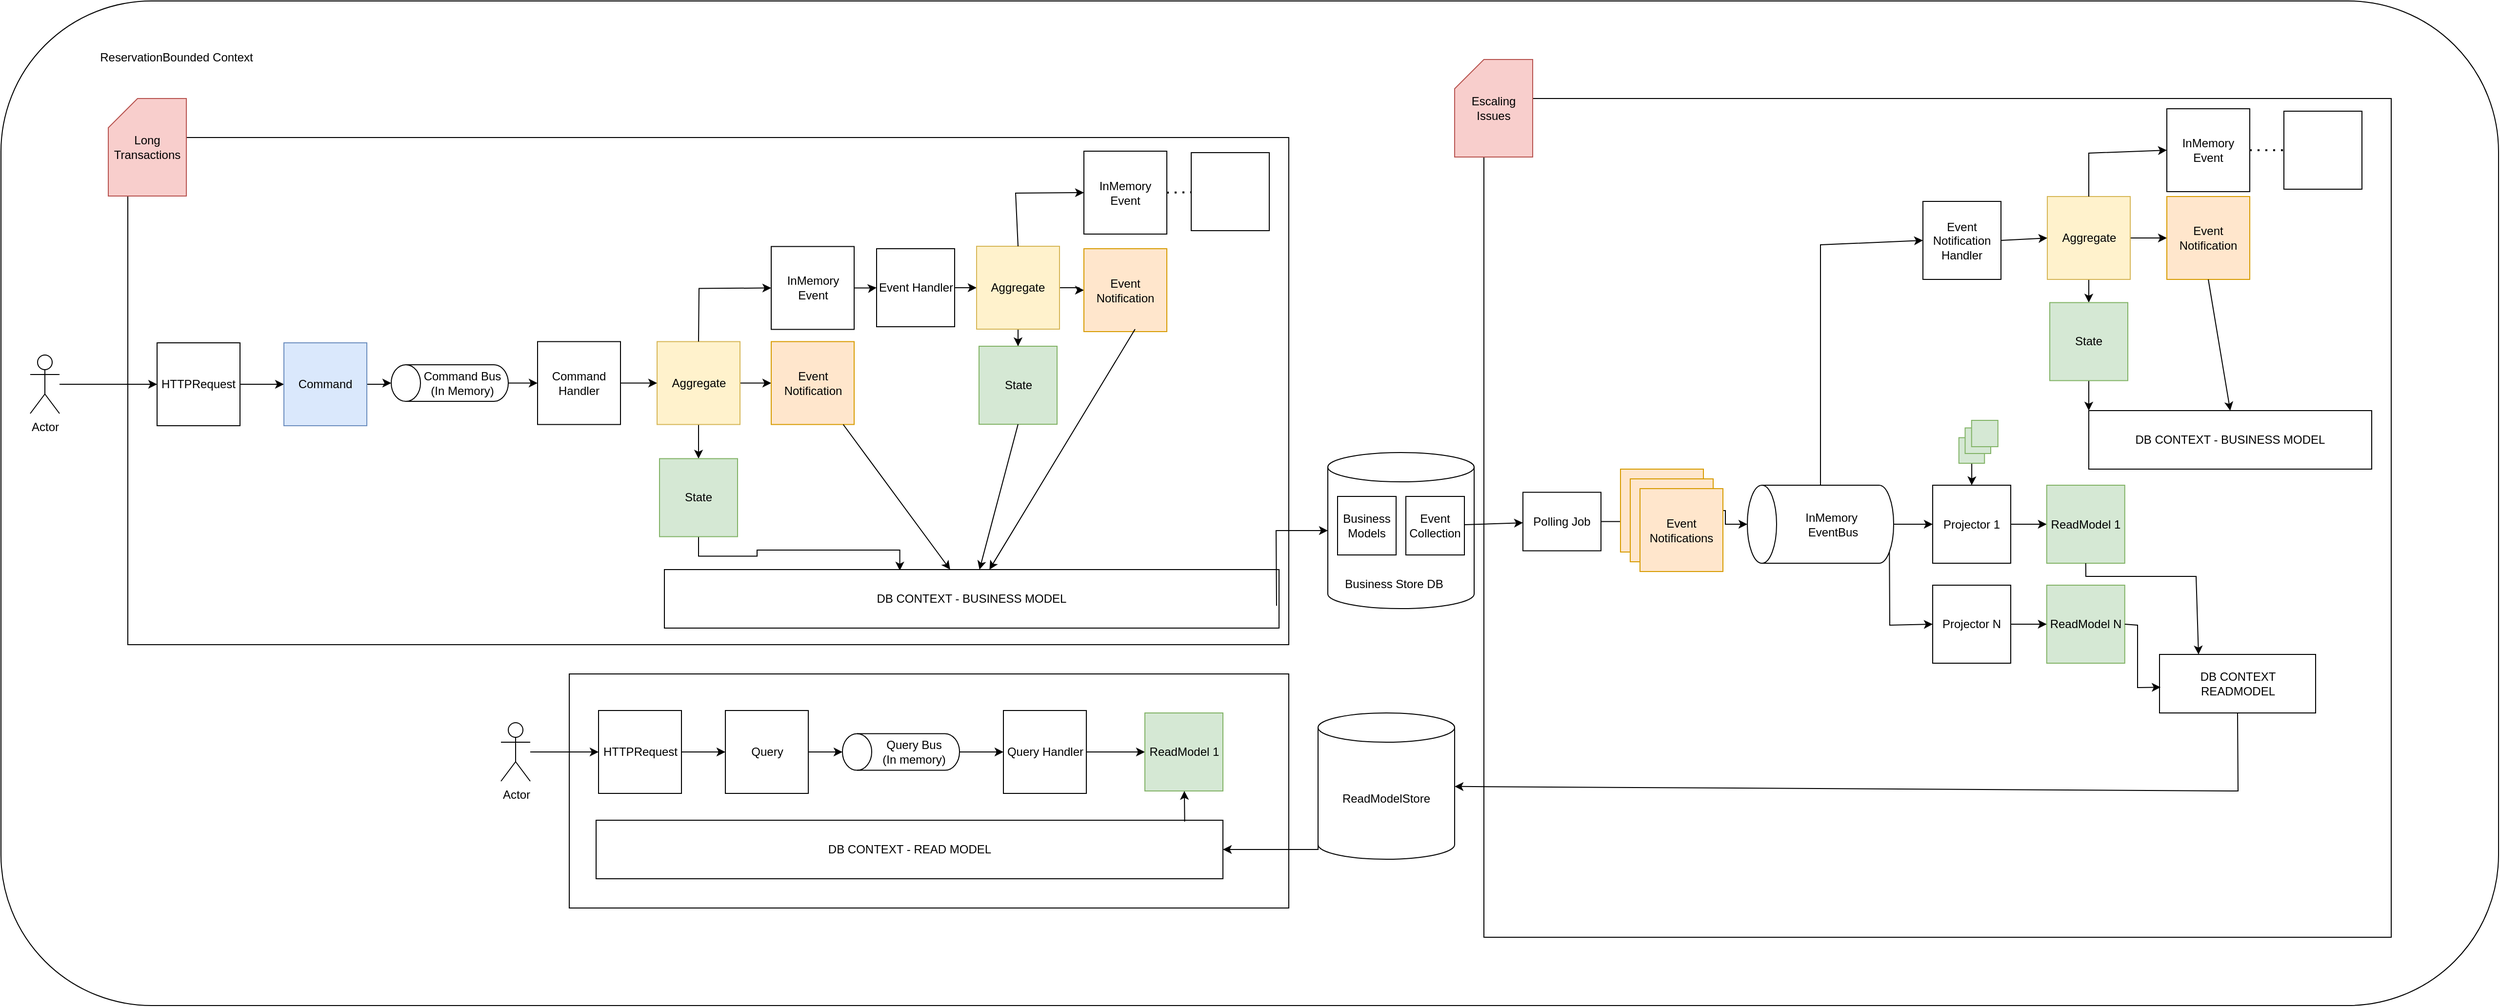 <mxfile version="26.1.1">
  <diagram name="Página-1" id="z6vTRzj0kmzRLpqOFKyu">
    <mxGraphModel dx="1434" dy="974" grid="1" gridSize="10" guides="1" tooltips="1" connect="1" arrows="1" fold="1" page="1" pageScale="1" pageWidth="16540" pageHeight="11690" math="0" shadow="0">
      <root>
        <mxCell id="0" />
        <mxCell id="1" parent="0" />
        <mxCell id="SAamHmddQpqkNaCOo8cr-133" value="" style="rounded=1;whiteSpace=wrap;html=1;" parent="1" vertex="1">
          <mxGeometry x="1420" y="190" width="2560" height="1030" as="geometry" />
        </mxCell>
        <mxCell id="SAamHmddQpqkNaCOo8cr-131" value="" style="rounded=0;whiteSpace=wrap;html=1;" parent="1" vertex="1">
          <mxGeometry x="2940" y="290" width="930" height="860" as="geometry" />
        </mxCell>
        <mxCell id="fKZ0gMgpDoCXiPcIjgYh-81" value="" style="rounded=0;whiteSpace=wrap;html=1;fillColor=default;" parent="1" vertex="1">
          <mxGeometry x="1550" y="330" width="1190" height="520" as="geometry" />
        </mxCell>
        <mxCell id="SAamHmddQpqkNaCOo8cr-94" value="" style="edgeStyle=orthogonalEdgeStyle;rounded=0;orthogonalLoop=1;jettySize=auto;html=1;" parent="1" source="fKZ0gMgpDoCXiPcIjgYh-31" target="fKZ0gMgpDoCXiPcIjgYh-32" edge="1">
          <mxGeometry relative="1" as="geometry" />
        </mxCell>
        <mxCell id="fKZ0gMgpDoCXiPcIjgYh-31" value="Projector 1" style="whiteSpace=wrap;html=1;aspect=fixed;" parent="1" vertex="1">
          <mxGeometry x="3400" y="686.5" width="80" height="80" as="geometry" />
        </mxCell>
        <mxCell id="fKZ0gMgpDoCXiPcIjgYh-32" value="ReadModel 1" style="whiteSpace=wrap;html=1;aspect=fixed;fillColor=#d5e8d4;strokeColor=#82b366;" parent="1" vertex="1">
          <mxGeometry x="3516.87" y="686.5" width="80" height="80" as="geometry" />
        </mxCell>
        <mxCell id="fKZ0gMgpDoCXiPcIjgYh-33" value="ReadModel N" style="whiteSpace=wrap;html=1;aspect=fixed;fillColor=#d5e8d4;strokeColor=#82b366;" parent="1" vertex="1">
          <mxGeometry x="3516.87" y="789" width="80" height="80" as="geometry" />
        </mxCell>
        <mxCell id="fKZ0gMgpDoCXiPcIjgYh-34" value="ReadModelStore" style="shape=cylinder3;whiteSpace=wrap;html=1;boundedLbl=1;backgroundOutline=1;size=15;" parent="1" vertex="1">
          <mxGeometry x="2770" y="920" width="140" height="150" as="geometry" />
        </mxCell>
        <mxCell id="fKZ0gMgpDoCXiPcIjgYh-68" value="" style="rounded=0;whiteSpace=wrap;html=1;fillColor=default;" parent="1" vertex="1">
          <mxGeometry x="2002.5" y="880" width="737.5" height="240" as="geometry" />
        </mxCell>
        <mxCell id="fKZ0gMgpDoCXiPcIjgYh-52" value="" style="edgeStyle=orthogonalEdgeStyle;rounded=0;orthogonalLoop=1;jettySize=auto;html=1;" parent="1" source="fKZ0gMgpDoCXiPcIjgYh-53" target="fKZ0gMgpDoCXiPcIjgYh-55" edge="1">
          <mxGeometry relative="1" as="geometry" />
        </mxCell>
        <mxCell id="fKZ0gMgpDoCXiPcIjgYh-53" value="Actor" style="shape=umlActor;verticalLabelPosition=bottom;verticalAlign=top;html=1;outlineConnect=0;" parent="1" vertex="1">
          <mxGeometry x="1932.5" y="930" width="30" height="60" as="geometry" />
        </mxCell>
        <mxCell id="fKZ0gMgpDoCXiPcIjgYh-54" value="" style="edgeStyle=orthogonalEdgeStyle;rounded=0;orthogonalLoop=1;jettySize=auto;html=1;" parent="1" source="fKZ0gMgpDoCXiPcIjgYh-55" target="fKZ0gMgpDoCXiPcIjgYh-57" edge="1">
          <mxGeometry relative="1" as="geometry" />
        </mxCell>
        <mxCell id="fKZ0gMgpDoCXiPcIjgYh-55" value="HTTPRequest" style="whiteSpace=wrap;html=1;aspect=fixed;direction=south;" parent="1" vertex="1">
          <mxGeometry x="2032.5" y="917.5" width="85" height="85" as="geometry" />
        </mxCell>
        <mxCell id="fKZ0gMgpDoCXiPcIjgYh-56" value="" style="edgeStyle=orthogonalEdgeStyle;rounded=0;orthogonalLoop=1;jettySize=auto;html=1;" parent="1" source="fKZ0gMgpDoCXiPcIjgYh-57" target="fKZ0gMgpDoCXiPcIjgYh-59" edge="1">
          <mxGeometry relative="1" as="geometry" />
        </mxCell>
        <mxCell id="fKZ0gMgpDoCXiPcIjgYh-57" value="Query" style="whiteSpace=wrap;html=1;aspect=fixed;" parent="1" vertex="1">
          <mxGeometry x="2162.5" y="917.5" width="85" height="85" as="geometry" />
        </mxCell>
        <mxCell id="fKZ0gMgpDoCXiPcIjgYh-58" value="" style="edgeStyle=orthogonalEdgeStyle;rounded=0;orthogonalLoop=1;jettySize=auto;html=1;" parent="1" source="fKZ0gMgpDoCXiPcIjgYh-59" target="fKZ0gMgpDoCXiPcIjgYh-60" edge="1">
          <mxGeometry relative="1" as="geometry" />
        </mxCell>
        <mxCell id="fKZ0gMgpDoCXiPcIjgYh-59" value="Query Bus&lt;div&gt;&lt;span style=&quot;background-color: transparent; color: light-dark(rgb(0, 0, 0), rgb(255, 255, 255));&quot;&gt;(In memory)&lt;/span&gt;&lt;/div&gt;" style="shape=cylinder3;whiteSpace=wrap;html=1;boundedLbl=1;backgroundOutline=1;size=15;direction=north;" parent="1" vertex="1">
          <mxGeometry x="2282.5" y="941.25" width="120" height="37.5" as="geometry" />
        </mxCell>
        <mxCell id="fKZ0gMgpDoCXiPcIjgYh-63" value="" style="edgeStyle=orthogonalEdgeStyle;rounded=0;orthogonalLoop=1;jettySize=auto;html=1;" parent="1" source="fKZ0gMgpDoCXiPcIjgYh-60" target="fKZ0gMgpDoCXiPcIjgYh-62" edge="1">
          <mxGeometry relative="1" as="geometry" />
        </mxCell>
        <mxCell id="fKZ0gMgpDoCXiPcIjgYh-60" value="Query Handler" style="whiteSpace=wrap;html=1;aspect=fixed;" parent="1" vertex="1">
          <mxGeometry x="2447.5" y="917.5" width="85" height="85" as="geometry" />
        </mxCell>
        <mxCell id="fKZ0gMgpDoCXiPcIjgYh-62" value="ReadModel 1" style="whiteSpace=wrap;html=1;aspect=fixed;fillColor=#d5e8d4;strokeColor=#82b366;" parent="1" vertex="1">
          <mxGeometry x="2592.5" y="920" width="80" height="80" as="geometry" />
        </mxCell>
        <mxCell id="SAamHmddQpqkNaCOo8cr-89" value="" style="edgeStyle=orthogonalEdgeStyle;rounded=0;orthogonalLoop=1;jettySize=auto;html=1;" parent="1" source="fKZ0gMgpDoCXiPcIjgYh-70" target="SAamHmddQpqkNaCOo8cr-31" edge="1">
          <mxGeometry relative="1" as="geometry" />
        </mxCell>
        <mxCell id="fKZ0gMgpDoCXiPcIjgYh-70" value="Polling Job" style="rounded=0;whiteSpace=wrap;html=1;" parent="1" vertex="1">
          <mxGeometry x="2980" y="693.75" width="80" height="60" as="geometry" />
        </mxCell>
        <mxCell id="fKZ0gMgpDoCXiPcIjgYh-76" value="" style="edgeStyle=orthogonalEdgeStyle;rounded=0;orthogonalLoop=1;jettySize=auto;html=1;" parent="1" source="fKZ0gMgpDoCXiPcIjgYh-71" target="fKZ0gMgpDoCXiPcIjgYh-72" edge="1">
          <mxGeometry relative="1" as="geometry" />
        </mxCell>
        <mxCell id="fKZ0gMgpDoCXiPcIjgYh-71" value="" style="whiteSpace=wrap;html=1;aspect=fixed;fillColor=#ffe6cc;strokeColor=#d79b00;" parent="1" vertex="1">
          <mxGeometry x="3080" y="670" width="85" height="85" as="geometry" />
        </mxCell>
        <mxCell id="SAamHmddQpqkNaCOo8cr-87" value="" style="edgeStyle=orthogonalEdgeStyle;rounded=0;orthogonalLoop=1;jettySize=auto;html=1;" parent="1" source="fKZ0gMgpDoCXiPcIjgYh-72" target="fKZ0gMgpDoCXiPcIjgYh-31" edge="1">
          <mxGeometry relative="1" as="geometry" />
        </mxCell>
        <mxCell id="fKZ0gMgpDoCXiPcIjgYh-72" value="InMemory&amp;nbsp;&lt;div&gt;EventBus&lt;/div&gt;" style="shape=cylinder3;whiteSpace=wrap;html=1;boundedLbl=1;backgroundOutline=1;size=15;direction=north;" parent="1" vertex="1">
          <mxGeometry x="3210" y="686.5" width="150" height="80" as="geometry" />
        </mxCell>
        <mxCell id="fKZ0gMgpDoCXiPcIjgYh-84" value="" style="edgeStyle=orthogonalEdgeStyle;rounded=0;orthogonalLoop=1;jettySize=auto;html=1;" parent="1" source="fKZ0gMgpDoCXiPcIjgYh-79" target="fKZ0gMgpDoCXiPcIjgYh-80" edge="1">
          <mxGeometry relative="1" as="geometry" />
        </mxCell>
        <mxCell id="dSyH1Is1BoV67G5oMAas-7" value="" style="edgeStyle=orthogonalEdgeStyle;rounded=0;orthogonalLoop=1;jettySize=auto;html=1;" parent="1" source="fKZ0gMgpDoCXiPcIjgYh-79" target="dSyH1Is1BoV67G5oMAas-6" edge="1">
          <mxGeometry relative="1" as="geometry" />
        </mxCell>
        <mxCell id="fKZ0gMgpDoCXiPcIjgYh-79" value="Aggregate" style="whiteSpace=wrap;html=1;aspect=fixed;fillColor=#fff2cc;strokeColor=#d6b656;" parent="1" vertex="1">
          <mxGeometry x="2092.5" y="539.25" width="85" height="85" as="geometry" />
        </mxCell>
        <mxCell id="fKZ0gMgpDoCXiPcIjgYh-80" value="Event&lt;div&gt;Notification&lt;/div&gt;" style="whiteSpace=wrap;html=1;aspect=fixed;fillColor=#ffe6cc;strokeColor=#d79b00;" parent="1" vertex="1">
          <mxGeometry x="2209.5" y="539.25" width="85" height="85" as="geometry" />
        </mxCell>
        <mxCell id="SAamHmddQpqkNaCOo8cr-85" value="" style="edgeStyle=orthogonalEdgeStyle;rounded=0;orthogonalLoop=1;jettySize=auto;html=1;" parent="1" source="fKZ0gMgpDoCXiPcIjgYh-113" target="fKZ0gMgpDoCXiPcIjgYh-31" edge="1">
          <mxGeometry relative="1" as="geometry" />
        </mxCell>
        <mxCell id="fKZ0gMgpDoCXiPcIjgYh-113" value="" style="whiteSpace=wrap;html=1;aspect=fixed;fillColor=#d5e8d4;strokeColor=#82b366;" parent="1" vertex="1">
          <mxGeometry x="3426.87" y="637.75" width="26.25" height="26.25" as="geometry" />
        </mxCell>
        <mxCell id="fKZ0gMgpDoCXiPcIjgYh-118" value="" style="whiteSpace=wrap;html=1;aspect=fixed;fillColor=#d5e8d4;strokeColor=#82b366;" parent="1" vertex="1">
          <mxGeometry x="3433.25" y="627.75" width="26.25" height="26.25" as="geometry" />
        </mxCell>
        <mxCell id="SAamHmddQpqkNaCOo8cr-37" value="" style="edgeStyle=orthogonalEdgeStyle;rounded=0;orthogonalLoop=1;jettySize=auto;html=1;entryX=0.383;entryY=0.017;entryDx=0;entryDy=0;entryPerimeter=0;" parent="1" source="dSyH1Is1BoV67G5oMAas-6" target="SAamHmddQpqkNaCOo8cr-36" edge="1">
          <mxGeometry relative="1" as="geometry" />
        </mxCell>
        <mxCell id="dSyH1Is1BoV67G5oMAas-6" value="State" style="whiteSpace=wrap;html=1;aspect=fixed;fillColor=#d5e8d4;strokeColor=#82b366;" parent="1" vertex="1">
          <mxGeometry x="2095" y="659.25" width="80" height="80" as="geometry" />
        </mxCell>
        <mxCell id="fKZ0gMgpDoCXiPcIjgYh-117" value="" style="whiteSpace=wrap;html=1;aspect=fixed;fillColor=#d5e8d4;strokeColor=#82b366;" parent="1" vertex="1">
          <mxGeometry x="3439.87" y="620" width="27" height="27" as="geometry" />
        </mxCell>
        <mxCell id="dSyH1Is1BoV67G5oMAas-10" value="" style="shape=cylinder3;whiteSpace=wrap;html=1;boundedLbl=1;backgroundOutline=1;size=15;" parent="1" vertex="1">
          <mxGeometry x="2780" y="653" width="150" height="160" as="geometry" />
        </mxCell>
        <mxCell id="dSyH1Is1BoV67G5oMAas-11" value="Business Models" style="whiteSpace=wrap;html=1;aspect=fixed;" parent="1" vertex="1">
          <mxGeometry x="2790" y="698" width="60" height="60" as="geometry" />
        </mxCell>
        <mxCell id="dSyH1Is1BoV67G5oMAas-12" value="Event Collection" style="whiteSpace=wrap;html=1;aspect=fixed;" parent="1" vertex="1">
          <mxGeometry x="2860" y="698" width="60" height="60" as="geometry" />
        </mxCell>
        <mxCell id="dSyH1Is1BoV67G5oMAas-13" value="Business Store DB" style="text;html=1;align=center;verticalAlign=middle;whiteSpace=wrap;rounded=0;" parent="1" vertex="1">
          <mxGeometry x="2793" y="773" width="110" height="30" as="geometry" />
        </mxCell>
        <mxCell id="p9QUXnx4XuTqDxRvTInu-1" value="" style="edgeStyle=orthogonalEdgeStyle;rounded=0;orthogonalLoop=1;jettySize=auto;html=1;entryX=0;entryY=0.5;entryDx=0;entryDy=0;" parent="1" source="SAamHmddQpqkNaCOo8cr-2" target="SAamHmddQpqkNaCOo8cr-3" edge="1">
          <mxGeometry relative="1" as="geometry" />
        </mxCell>
        <mxCell id="SAamHmddQpqkNaCOo8cr-2" value="InMemory Event" style="whiteSpace=wrap;html=1;aspect=fixed;" parent="1" vertex="1">
          <mxGeometry x="2209.5" y="441.75" width="85" height="85" as="geometry" />
        </mxCell>
        <mxCell id="p9QUXnx4XuTqDxRvTInu-2" value="" style="edgeStyle=orthogonalEdgeStyle;rounded=0;orthogonalLoop=1;jettySize=auto;html=1;" parent="1" source="SAamHmddQpqkNaCOo8cr-3" target="SAamHmddQpqkNaCOo8cr-5" edge="1">
          <mxGeometry relative="1" as="geometry" />
        </mxCell>
        <mxCell id="SAamHmddQpqkNaCOo8cr-3" value="Event Handler" style="whiteSpace=wrap;html=1;aspect=fixed;" parent="1" vertex="1">
          <mxGeometry x="2317.5" y="444" width="80" height="80" as="geometry" />
        </mxCell>
        <mxCell id="SAamHmddQpqkNaCOo8cr-15" value="" style="edgeStyle=orthogonalEdgeStyle;rounded=0;orthogonalLoop=1;jettySize=auto;html=1;" parent="1" source="SAamHmddQpqkNaCOo8cr-5" target="SAamHmddQpqkNaCOo8cr-6" edge="1">
          <mxGeometry relative="1" as="geometry" />
        </mxCell>
        <mxCell id="SAamHmddQpqkNaCOo8cr-17" value="" style="edgeStyle=orthogonalEdgeStyle;rounded=0;orthogonalLoop=1;jettySize=auto;html=1;" parent="1" source="SAamHmddQpqkNaCOo8cr-5" target="SAamHmddQpqkNaCOo8cr-16" edge="1">
          <mxGeometry relative="1" as="geometry" />
        </mxCell>
        <mxCell id="SAamHmddQpqkNaCOo8cr-5" value="Aggregate" style="whiteSpace=wrap;html=1;aspect=fixed;fillColor=#fff2cc;strokeColor=#d6b656;" parent="1" vertex="1">
          <mxGeometry x="2420" y="441.5" width="85" height="85" as="geometry" />
        </mxCell>
        <mxCell id="SAamHmddQpqkNaCOo8cr-6" value="Event&lt;div&gt;Notification&lt;/div&gt;" style="whiteSpace=wrap;html=1;aspect=fixed;fillColor=#ffe6cc;strokeColor=#d79b00;" parent="1" vertex="1">
          <mxGeometry x="2530" y="444" width="85" height="85" as="geometry" />
        </mxCell>
        <mxCell id="SAamHmddQpqkNaCOo8cr-7" value="InMemory Event" style="whiteSpace=wrap;html=1;aspect=fixed;" parent="1" vertex="1">
          <mxGeometry x="2530" y="344" width="85" height="85" as="geometry" />
        </mxCell>
        <mxCell id="SAamHmddQpqkNaCOo8cr-12" value="" style="endArrow=classic;html=1;rounded=0;exitX=0.5;exitY=0;exitDx=0;exitDy=0;entryX=0;entryY=0.5;entryDx=0;entryDy=0;" parent="1" source="fKZ0gMgpDoCXiPcIjgYh-79" target="SAamHmddQpqkNaCOo8cr-2" edge="1">
          <mxGeometry width="50" height="50" relative="1" as="geometry">
            <mxPoint x="2522.5" y="501.75" as="sourcePoint" />
            <mxPoint x="2572.5" y="451.75" as="targetPoint" />
            <Array as="points">
              <mxPoint x="2135.5" y="484.75" />
            </Array>
          </mxGeometry>
        </mxCell>
        <mxCell id="SAamHmddQpqkNaCOo8cr-16" value="State" style="whiteSpace=wrap;html=1;aspect=fixed;fillColor=#d5e8d4;strokeColor=#82b366;" parent="1" vertex="1">
          <mxGeometry x="2422.5" y="544" width="80" height="80" as="geometry" />
        </mxCell>
        <mxCell id="SAamHmddQpqkNaCOo8cr-19" value="" style="endArrow=classic;html=1;rounded=0;entryX=0;entryY=0.5;entryDx=0;entryDy=0;exitX=0.5;exitY=0;exitDx=0;exitDy=0;" parent="1" source="SAamHmddQpqkNaCOo8cr-5" target="SAamHmddQpqkNaCOo8cr-7" edge="1">
          <mxGeometry width="50" height="50" relative="1" as="geometry">
            <mxPoint x="2492.5" y="481.75" as="sourcePoint" />
            <mxPoint x="2542.5" y="431.75" as="targetPoint" />
            <Array as="points">
              <mxPoint x="2460" y="387" />
            </Array>
          </mxGeometry>
        </mxCell>
        <mxCell id="SAamHmddQpqkNaCOo8cr-30" value="" style="whiteSpace=wrap;html=1;aspect=fixed;fillColor=#ffe6cc;strokeColor=#d79b00;" parent="1" vertex="1">
          <mxGeometry x="3090" y="680" width="85" height="85" as="geometry" />
        </mxCell>
        <mxCell id="SAamHmddQpqkNaCOo8cr-31" value="Event&lt;div&gt;Notifications&lt;/div&gt;" style="whiteSpace=wrap;html=1;aspect=fixed;fillColor=#ffe6cc;strokeColor=#d79b00;" parent="1" vertex="1">
          <mxGeometry x="3100" y="690" width="85" height="85" as="geometry" />
        </mxCell>
        <mxCell id="SAamHmddQpqkNaCOo8cr-36" value="DB CONTEXT - BUSINESS MODEL" style="rounded=0;whiteSpace=wrap;html=1;" parent="1" vertex="1">
          <mxGeometry x="2100" y="773" width="630" height="60" as="geometry" />
        </mxCell>
        <mxCell id="SAamHmddQpqkNaCOo8cr-38" value="" style="endArrow=classic;html=1;rounded=0;exitX=0.5;exitY=1;exitDx=0;exitDy=0;" parent="1" source="SAamHmddQpqkNaCOo8cr-16" target="SAamHmddQpqkNaCOo8cr-36" edge="1">
          <mxGeometry width="50" height="50" relative="1" as="geometry">
            <mxPoint x="2552.5" y="681.75" as="sourcePoint" />
            <mxPoint x="2602.5" y="631.75" as="targetPoint" />
          </mxGeometry>
        </mxCell>
        <mxCell id="SAamHmddQpqkNaCOo8cr-40" value="" style="endArrow=classic;html=1;rounded=0;" parent="1" source="fKZ0gMgpDoCXiPcIjgYh-80" target="SAamHmddQpqkNaCOo8cr-36" edge="1">
          <mxGeometry width="50" height="50" relative="1" as="geometry">
            <mxPoint x="2642.5" y="781.75" as="sourcePoint" />
            <mxPoint x="2692.5" y="731.75" as="targetPoint" />
          </mxGeometry>
        </mxCell>
        <mxCell id="SAamHmddQpqkNaCOo8cr-42" value="" style="endArrow=classic;html=1;rounded=0;exitX=0.617;exitY=0.971;exitDx=0;exitDy=0;exitPerimeter=0;" parent="1" source="SAamHmddQpqkNaCOo8cr-6" target="SAamHmddQpqkNaCOo8cr-36" edge="1">
          <mxGeometry width="50" height="50" relative="1" as="geometry">
            <mxPoint x="2822.5" y="821.75" as="sourcePoint" />
            <mxPoint x="2872.5" y="771.75" as="targetPoint" />
          </mxGeometry>
        </mxCell>
        <mxCell id="SAamHmddQpqkNaCOo8cr-44" value="Event Notification Handler" style="whiteSpace=wrap;html=1;aspect=fixed;" parent="1" vertex="1">
          <mxGeometry x="3390" y="395.5" width="80" height="80" as="geometry" />
        </mxCell>
        <mxCell id="SAamHmddQpqkNaCOo8cr-92" value="" style="edgeStyle=orthogonalEdgeStyle;rounded=0;orthogonalLoop=1;jettySize=auto;html=1;" parent="1" source="SAamHmddQpqkNaCOo8cr-46" target="SAamHmddQpqkNaCOo8cr-47" edge="1">
          <mxGeometry relative="1" as="geometry" />
        </mxCell>
        <mxCell id="SAamHmddQpqkNaCOo8cr-93" value="" style="edgeStyle=orthogonalEdgeStyle;rounded=0;orthogonalLoop=1;jettySize=auto;html=1;" parent="1" source="SAamHmddQpqkNaCOo8cr-46" target="SAamHmddQpqkNaCOo8cr-49" edge="1">
          <mxGeometry relative="1" as="geometry" />
        </mxCell>
        <mxCell id="SAamHmddQpqkNaCOo8cr-46" value="Aggregate" style="whiteSpace=wrap;html=1;aspect=fixed;fillColor=#fff2cc;strokeColor=#d6b656;" parent="1" vertex="1">
          <mxGeometry x="3517.5" y="390.5" width="85" height="85" as="geometry" />
        </mxCell>
        <mxCell id="SAamHmddQpqkNaCOo8cr-47" value="Event Notification" style="whiteSpace=wrap;html=1;aspect=fixed;fillColor=#ffe6cc;strokeColor=#d79b00;" parent="1" vertex="1">
          <mxGeometry x="3640" y="390.5" width="85" height="85" as="geometry" />
        </mxCell>
        <mxCell id="SAamHmddQpqkNaCOo8cr-48" value="" style="edgeStyle=orthogonalEdgeStyle;rounded=0;orthogonalLoop=1;jettySize=auto;html=1;entryX=0;entryY=0;entryDx=0;entryDy=0;" parent="1" source="SAamHmddQpqkNaCOo8cr-49" target="SAamHmddQpqkNaCOo8cr-66" edge="1">
          <mxGeometry relative="1" as="geometry" />
        </mxCell>
        <mxCell id="SAamHmddQpqkNaCOo8cr-49" value="State" style="whiteSpace=wrap;html=1;aspect=fixed;fillColor=#d5e8d4;strokeColor=#82b366;" parent="1" vertex="1">
          <mxGeometry x="3520" y="499.25" width="80" height="80" as="geometry" />
        </mxCell>
        <mxCell id="SAamHmddQpqkNaCOo8cr-50" value="InMemory Event" style="whiteSpace=wrap;html=1;aspect=fixed;" parent="1" vertex="1">
          <mxGeometry x="3640" y="300.5" width="85" height="85" as="geometry" />
        </mxCell>
        <mxCell id="SAamHmddQpqkNaCOo8cr-66" value="DB CONTEXT - BUSINESS MODEL" style="rounded=0;whiteSpace=wrap;html=1;" parent="1" vertex="1">
          <mxGeometry x="3560" y="610" width="290" height="60" as="geometry" />
        </mxCell>
        <mxCell id="SAamHmddQpqkNaCOo8cr-69" value="" style="endArrow=classic;html=1;rounded=0;exitX=0.5;exitY=1;exitDx=0;exitDy=0;entryX=0.5;entryY=0;entryDx=0;entryDy=0;" parent="1" source="SAamHmddQpqkNaCOo8cr-47" target="SAamHmddQpqkNaCOo8cr-66" edge="1">
          <mxGeometry width="50" height="50" relative="1" as="geometry">
            <mxPoint x="4100" y="590" as="sourcePoint" />
            <mxPoint x="4150" y="540" as="targetPoint" />
          </mxGeometry>
        </mxCell>
        <mxCell id="SAamHmddQpqkNaCOo8cr-75" value="" style="endArrow=classic;html=1;rounded=0;entryX=0;entryY=0.5;entryDx=0;entryDy=0;exitX=1;exitY=0.5;exitDx=0;exitDy=0;exitPerimeter=0;" parent="1" source="fKZ0gMgpDoCXiPcIjgYh-72" target="SAamHmddQpqkNaCOo8cr-44" edge="1">
          <mxGeometry width="50" height="50" relative="1" as="geometry">
            <mxPoint x="3260" y="570" as="sourcePoint" />
            <mxPoint x="3310" y="520" as="targetPoint" />
            <Array as="points">
              <mxPoint x="3285" y="440" />
            </Array>
          </mxGeometry>
        </mxCell>
        <mxCell id="SAamHmddQpqkNaCOo8cr-76" value="" style="endArrow=classic;html=1;rounded=0;" parent="1" source="dSyH1Is1BoV67G5oMAas-12" target="fKZ0gMgpDoCXiPcIjgYh-70" edge="1">
          <mxGeometry width="50" height="50" relative="1" as="geometry">
            <mxPoint x="3260" y="680" as="sourcePoint" />
            <mxPoint x="3310" y="630" as="targetPoint" />
          </mxGeometry>
        </mxCell>
        <mxCell id="SAamHmddQpqkNaCOo8cr-95" value="" style="edgeStyle=orthogonalEdgeStyle;rounded=0;orthogonalLoop=1;jettySize=auto;html=1;" parent="1" source="SAamHmddQpqkNaCOo8cr-86" target="fKZ0gMgpDoCXiPcIjgYh-33" edge="1">
          <mxGeometry relative="1" as="geometry" />
        </mxCell>
        <mxCell id="SAamHmddQpqkNaCOo8cr-86" value="Projector N" style="whiteSpace=wrap;html=1;aspect=fixed;" parent="1" vertex="1">
          <mxGeometry x="3400" y="789" width="80" height="80" as="geometry" />
        </mxCell>
        <mxCell id="SAamHmddQpqkNaCOo8cr-88" value="" style="endArrow=classic;html=1;rounded=0;exitX=0.145;exitY=1;exitDx=0;exitDy=-4.35;exitPerimeter=0;entryX=0;entryY=0.5;entryDx=0;entryDy=0;" parent="1" source="fKZ0gMgpDoCXiPcIjgYh-72" target="SAamHmddQpqkNaCOo8cr-86" edge="1">
          <mxGeometry width="50" height="50" relative="1" as="geometry">
            <mxPoint x="3640" y="690" as="sourcePoint" />
            <mxPoint x="3690" y="640" as="targetPoint" />
            <Array as="points">
              <mxPoint x="3356" y="830" />
            </Array>
          </mxGeometry>
        </mxCell>
        <mxCell id="SAamHmddQpqkNaCOo8cr-104" value="" style="endArrow=classic;html=1;rounded=0;entryX=0;entryY=0.5;entryDx=0;entryDy=0;exitX=0.5;exitY=0;exitDx=0;exitDy=0;" parent="1" source="SAamHmddQpqkNaCOo8cr-46" target="SAamHmddQpqkNaCOo8cr-50" edge="1">
          <mxGeometry width="50" height="50" relative="1" as="geometry">
            <mxPoint x="3750" y="513" as="sourcePoint" />
            <mxPoint x="3800" y="463" as="targetPoint" />
            <Array as="points">
              <mxPoint x="3560" y="346" />
            </Array>
          </mxGeometry>
        </mxCell>
        <mxCell id="SAamHmddQpqkNaCOo8cr-106" value="" style="edgeStyle=orthogonalEdgeStyle;rounded=0;orthogonalLoop=1;jettySize=auto;html=1;" parent="1" source="SAamHmddQpqkNaCOo8cr-107" target="SAamHmddQpqkNaCOo8cr-109" edge="1">
          <mxGeometry relative="1" as="geometry" />
        </mxCell>
        <mxCell id="SAamHmddQpqkNaCOo8cr-107" value="Actor" style="shape=umlActor;verticalLabelPosition=bottom;verticalAlign=top;html=1;outlineConnect=0;" parent="1" vertex="1">
          <mxGeometry x="1450" y="553" width="30" height="60" as="geometry" />
        </mxCell>
        <mxCell id="SAamHmddQpqkNaCOo8cr-108" value="" style="edgeStyle=orthogonalEdgeStyle;rounded=0;orthogonalLoop=1;jettySize=auto;html=1;" parent="1" source="SAamHmddQpqkNaCOo8cr-109" target="SAamHmddQpqkNaCOo8cr-110" edge="1">
          <mxGeometry relative="1" as="geometry" />
        </mxCell>
        <mxCell id="SAamHmddQpqkNaCOo8cr-109" value="HTTPRequest" style="whiteSpace=wrap;html=1;aspect=fixed;" parent="1" vertex="1">
          <mxGeometry x="1580" y="540.5" width="85" height="85" as="geometry" />
        </mxCell>
        <mxCell id="SAamHmddQpqkNaCOo8cr-115" value="" style="edgeStyle=orthogonalEdgeStyle;rounded=0;orthogonalLoop=1;jettySize=auto;html=1;" parent="1" source="SAamHmddQpqkNaCOo8cr-110" target="SAamHmddQpqkNaCOo8cr-111" edge="1">
          <mxGeometry relative="1" as="geometry" />
        </mxCell>
        <mxCell id="SAamHmddQpqkNaCOo8cr-110" value="Command" style="whiteSpace=wrap;html=1;aspect=fixed;fillColor=#dae8fc;strokeColor=#6c8ebf;" parent="1" vertex="1">
          <mxGeometry x="1710" y="540.5" width="85" height="85" as="geometry" />
        </mxCell>
        <mxCell id="SAamHmddQpqkNaCOo8cr-114" value="" style="edgeStyle=orthogonalEdgeStyle;rounded=0;orthogonalLoop=1;jettySize=auto;html=1;" parent="1" source="SAamHmddQpqkNaCOo8cr-111" target="SAamHmddQpqkNaCOo8cr-112" edge="1">
          <mxGeometry relative="1" as="geometry" />
        </mxCell>
        <mxCell id="SAamHmddQpqkNaCOo8cr-111" value="Command Bus (In Memory)" style="shape=cylinder3;whiteSpace=wrap;html=1;boundedLbl=1;backgroundOutline=1;size=15;direction=north;" parent="1" vertex="1">
          <mxGeometry x="1820" y="563" width="120" height="37.5" as="geometry" />
        </mxCell>
        <mxCell id="SAamHmddQpqkNaCOo8cr-113" value="" style="edgeStyle=orthogonalEdgeStyle;rounded=0;orthogonalLoop=1;jettySize=auto;html=1;" parent="1" source="SAamHmddQpqkNaCOo8cr-112" target="fKZ0gMgpDoCXiPcIjgYh-79" edge="1">
          <mxGeometry relative="1" as="geometry" />
        </mxCell>
        <mxCell id="SAamHmddQpqkNaCOo8cr-112" value="Command Handler" style="whiteSpace=wrap;html=1;aspect=fixed;" parent="1" vertex="1">
          <mxGeometry x="1970" y="539.25" width="85" height="85" as="geometry" />
        </mxCell>
        <mxCell id="SAamHmddQpqkNaCOo8cr-116" value="DB CONTEXT - READ MODEL" style="rounded=0;whiteSpace=wrap;html=1;" parent="1" vertex="1">
          <mxGeometry x="2030" y="1030" width="642.5" height="60" as="geometry" />
        </mxCell>
        <mxCell id="SAamHmddQpqkNaCOo8cr-117" value="DB CONTEXT&lt;div&gt;&lt;span style=&quot;background-color: transparent; color: light-dark(rgb(0, 0, 0), rgb(255, 255, 255));&quot;&gt;READMODEL&lt;/span&gt;&lt;/div&gt;" style="rounded=0;whiteSpace=wrap;html=1;" parent="1" vertex="1">
          <mxGeometry x="3632.5" y="860" width="160" height="60" as="geometry" />
        </mxCell>
        <mxCell id="SAamHmddQpqkNaCOo8cr-119" value="" style="endArrow=classic;html=1;rounded=0;entryX=0.25;entryY=0;entryDx=0;entryDy=0;exitX=0.5;exitY=1;exitDx=0;exitDy=0;" parent="1" source="fKZ0gMgpDoCXiPcIjgYh-32" target="SAamHmddQpqkNaCOo8cr-117" edge="1">
          <mxGeometry width="50" height="50" relative="1" as="geometry">
            <mxPoint x="3460" y="760" as="sourcePoint" />
            <mxPoint x="3510" y="710" as="targetPoint" />
            <Array as="points">
              <mxPoint x="3557" y="780" />
              <mxPoint x="3670" y="780" />
            </Array>
          </mxGeometry>
        </mxCell>
        <mxCell id="SAamHmddQpqkNaCOo8cr-120" value="" style="endArrow=classic;html=1;rounded=0;exitX=1;exitY=0.5;exitDx=0;exitDy=0;entryX=0.007;entryY=0.56;entryDx=0;entryDy=0;entryPerimeter=0;" parent="1" source="fKZ0gMgpDoCXiPcIjgYh-33" target="SAamHmddQpqkNaCOo8cr-117" edge="1">
          <mxGeometry width="50" height="50" relative="1" as="geometry">
            <mxPoint x="3540" y="830" as="sourcePoint" />
            <mxPoint x="3590" y="780" as="targetPoint" />
            <Array as="points">
              <mxPoint x="3610" y="830" />
              <mxPoint x="3610" y="894" />
            </Array>
          </mxGeometry>
        </mxCell>
        <mxCell id="SAamHmddQpqkNaCOo8cr-123" value="" style="endArrow=classic;html=1;rounded=0;exitX=0.5;exitY=1;exitDx=0;exitDy=0;" parent="1" source="SAamHmddQpqkNaCOo8cr-117" target="fKZ0gMgpDoCXiPcIjgYh-34" edge="1">
          <mxGeometry width="50" height="50" relative="1" as="geometry">
            <mxPoint x="3050" y="650" as="sourcePoint" />
            <mxPoint x="3100" y="600" as="targetPoint" />
            <Array as="points">
              <mxPoint x="3713" y="1000" />
            </Array>
          </mxGeometry>
        </mxCell>
        <mxCell id="SAamHmddQpqkNaCOo8cr-124" value="" style="endArrow=none;dashed=1;html=1;dashPattern=1 3;strokeWidth=2;rounded=0;exitX=1;exitY=0.5;exitDx=0;exitDy=0;" parent="1" source="SAamHmddQpqkNaCOo8cr-7" target="SAamHmddQpqkNaCOo8cr-125" edge="1">
          <mxGeometry width="50" height="50" relative="1" as="geometry">
            <mxPoint x="2713" y="386.5" as="sourcePoint" />
            <mxPoint x="2890" y="610" as="targetPoint" />
          </mxGeometry>
        </mxCell>
        <mxCell id="SAamHmddQpqkNaCOo8cr-125" value="" style="whiteSpace=wrap;html=1;aspect=fixed;" parent="1" vertex="1">
          <mxGeometry x="2640" y="345.5" width="80" height="80" as="geometry" />
        </mxCell>
        <mxCell id="XQNY-CrhdEzqbrSW7VPC-1" value="" style="endArrow=classic;html=1;rounded=0;exitX=0.939;exitY=0.024;exitDx=0;exitDy=0;exitPerimeter=0;" parent="1" source="SAamHmddQpqkNaCOo8cr-116" target="fKZ0gMgpDoCXiPcIjgYh-62" edge="1">
          <mxGeometry width="50" height="50" relative="1" as="geometry">
            <mxPoint x="2680" y="910" as="sourcePoint" />
            <mxPoint x="2730" y="860" as="targetPoint" />
          </mxGeometry>
        </mxCell>
        <mxCell id="XQNY-CrhdEzqbrSW7VPC-3" value="ReservationBounded Context" style="text;html=1;align=center;verticalAlign=middle;whiteSpace=wrap;rounded=0;" parent="1" vertex="1">
          <mxGeometry x="1520" y="233" width="160" height="30" as="geometry" />
        </mxCell>
        <mxCell id="p9QUXnx4XuTqDxRvTInu-4" value="Long Transactions" style="shape=card;whiteSpace=wrap;html=1;fillColor=#f8cecc;strokeColor=#b85450;" parent="1" vertex="1">
          <mxGeometry x="1530" y="290" width="80" height="100" as="geometry" />
        </mxCell>
        <mxCell id="p9QUXnx4XuTqDxRvTInu-5" value="Escaling Issues" style="shape=card;whiteSpace=wrap;html=1;fillColor=#f8cecc;strokeColor=#b85450;" parent="1" vertex="1">
          <mxGeometry x="2910" y="250" width="80" height="100" as="geometry" />
        </mxCell>
        <mxCell id="p9QUXnx4XuTqDxRvTInu-6" value="" style="endArrow=classic;html=1;rounded=0;entryX=0;entryY=0.5;entryDx=0;entryDy=0;exitX=1;exitY=0.5;exitDx=0;exitDy=0;" parent="1" source="SAamHmddQpqkNaCOo8cr-44" target="SAamHmddQpqkNaCOo8cr-46" edge="1">
          <mxGeometry width="50" height="50" relative="1" as="geometry">
            <mxPoint x="3470" y="500" as="sourcePoint" />
            <mxPoint x="3520" y="450" as="targetPoint" />
          </mxGeometry>
        </mxCell>
        <mxCell id="p9QUXnx4XuTqDxRvTInu-7" value="" style="whiteSpace=wrap;html=1;aspect=fixed;" parent="1" vertex="1">
          <mxGeometry x="3760" y="303" width="80" height="80" as="geometry" />
        </mxCell>
        <mxCell id="p9QUXnx4XuTqDxRvTInu-10" value="" style="endArrow=none;dashed=1;html=1;dashPattern=1 3;strokeWidth=2;rounded=0;entryX=0;entryY=0.5;entryDx=0;entryDy=0;" parent="1" source="SAamHmddQpqkNaCOo8cr-50" target="p9QUXnx4XuTqDxRvTInu-7" edge="1">
          <mxGeometry width="50" height="50" relative="1" as="geometry">
            <mxPoint x="3320" y="530" as="sourcePoint" />
            <mxPoint x="3370" y="480" as="targetPoint" />
          </mxGeometry>
        </mxCell>
        <mxCell id="p9QUXnx4XuTqDxRvTInu-11" value="" style="endArrow=classic;html=1;rounded=0;entryX=0;entryY=0.5;entryDx=0;entryDy=0;exitX=0.996;exitY=0.619;exitDx=0;exitDy=0;exitPerimeter=0;entryPerimeter=0;" parent="1" source="SAamHmddQpqkNaCOo8cr-36" target="dSyH1Is1BoV67G5oMAas-10" edge="1">
          <mxGeometry width="50" height="50" relative="1" as="geometry">
            <mxPoint x="2880" y="810" as="sourcePoint" />
            <mxPoint x="2930" y="760" as="targetPoint" />
            <Array as="points">
              <mxPoint x="2727" y="733" />
            </Array>
          </mxGeometry>
        </mxCell>
        <mxCell id="p9QUXnx4XuTqDxRvTInu-12" value="" style="endArrow=classic;html=1;rounded=0;entryX=1;entryY=0.5;entryDx=0;entryDy=0;exitX=0;exitY=0;exitDx=0;exitDy=105;exitPerimeter=0;" parent="1" source="fKZ0gMgpDoCXiPcIjgYh-34" target="SAamHmddQpqkNaCOo8cr-116" edge="1">
          <mxGeometry width="50" height="50" relative="1" as="geometry">
            <mxPoint x="2930" y="810" as="sourcePoint" />
            <mxPoint x="2980" y="760" as="targetPoint" />
            <Array as="points">
              <mxPoint x="2770" y="1060" />
            </Array>
          </mxGeometry>
        </mxCell>
      </root>
    </mxGraphModel>
  </diagram>
</mxfile>
